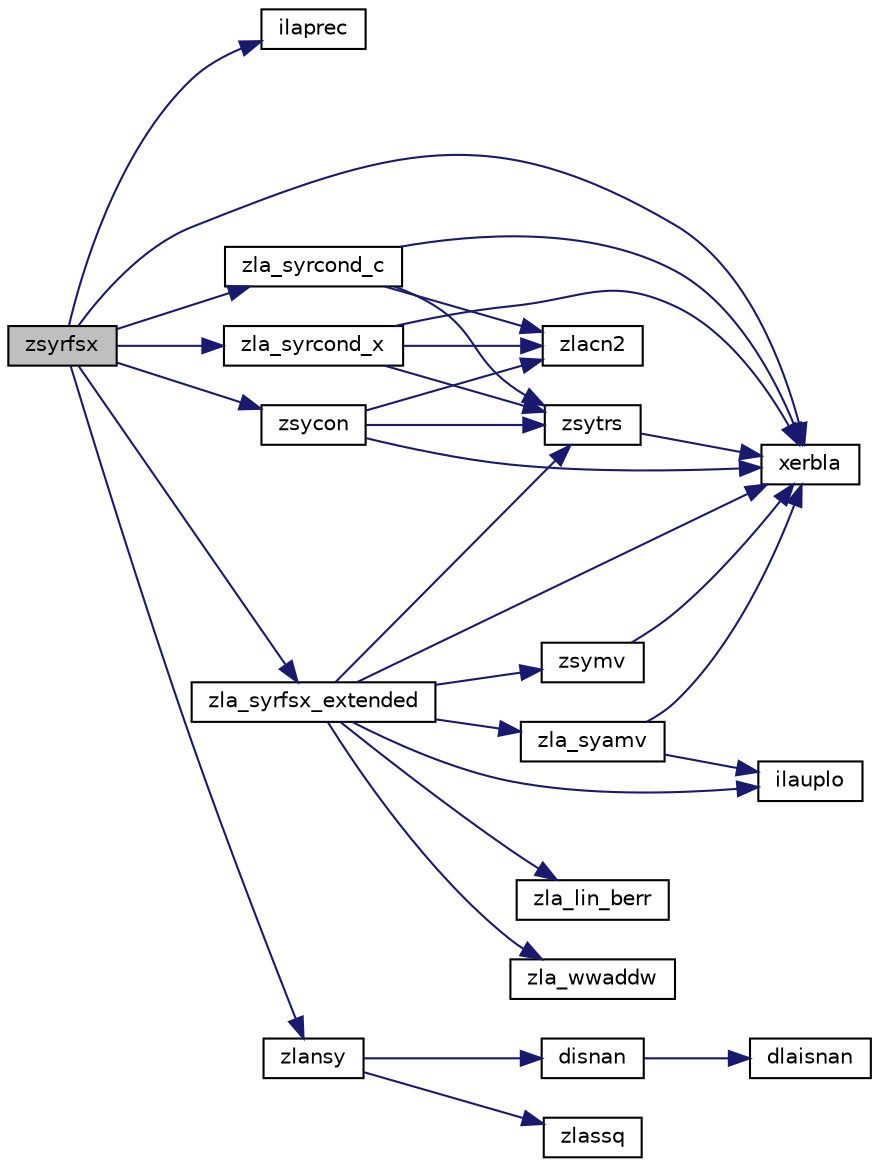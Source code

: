 digraph "zsyrfsx"
{
 // LATEX_PDF_SIZE
  edge [fontname="Helvetica",fontsize="10",labelfontname="Helvetica",labelfontsize="10"];
  node [fontname="Helvetica",fontsize="10",shape=record];
  rankdir="LR";
  Node1 [label="zsyrfsx",height=0.2,width=0.4,color="black", fillcolor="grey75", style="filled", fontcolor="black",tooltip="ZSYRFSX"];
  Node1 -> Node2 [color="midnightblue",fontsize="10",style="solid",fontname="Helvetica"];
  Node2 [label="ilaprec",height=0.2,width=0.4,color="black", fillcolor="white", style="filled",URL="$ilaprec_8f.html#a6fe244cb80f355ab156ad1df9ffcc478",tooltip="ILAPREC"];
  Node1 -> Node3 [color="midnightblue",fontsize="10",style="solid",fontname="Helvetica"];
  Node3 [label="xerbla",height=0.2,width=0.4,color="black", fillcolor="white", style="filled",URL="$xerbla_8f.html#a377ee61015baf8dea7770b3a404b1c07",tooltip="XERBLA"];
  Node1 -> Node4 [color="midnightblue",fontsize="10",style="solid",fontname="Helvetica"];
  Node4 [label="zla_syrcond_c",height=0.2,width=0.4,color="black", fillcolor="white", style="filled",URL="$zla__syrcond__c_8f.html#a87c9fb2e8d08c82bb038a9cb067a907e",tooltip="ZLA_SYRCOND_C computes the infinity norm condition number of op(A)*inv(diag(c)) for symmetric indefin..."];
  Node4 -> Node3 [color="midnightblue",fontsize="10",style="solid",fontname="Helvetica"];
  Node4 -> Node5 [color="midnightblue",fontsize="10",style="solid",fontname="Helvetica"];
  Node5 [label="zlacn2",height=0.2,width=0.4,color="black", fillcolor="white", style="filled",URL="$zlacn2_8f.html#a0fbe7a858e42dcf07db12aa892a9e513",tooltip="ZLACN2 estimates the 1-norm of a square matrix, using reverse communication for evaluating matrix-vec..."];
  Node4 -> Node6 [color="midnightblue",fontsize="10",style="solid",fontname="Helvetica"];
  Node6 [label="zsytrs",height=0.2,width=0.4,color="black", fillcolor="white", style="filled",URL="$zsytrs_8f.html#ac7f1edb566d3b930acb845919336544f",tooltip="ZSYTRS"];
  Node6 -> Node3 [color="midnightblue",fontsize="10",style="solid",fontname="Helvetica"];
  Node1 -> Node7 [color="midnightblue",fontsize="10",style="solid",fontname="Helvetica"];
  Node7 [label="zla_syrcond_x",height=0.2,width=0.4,color="black", fillcolor="white", style="filled",URL="$zla__syrcond__x_8f.html#a8f1255b5910222ae69288e5e7ae9455d",tooltip="ZLA_SYRCOND_X computes the infinity norm condition number of op(A)*diag(x) for symmetric indefinite m..."];
  Node7 -> Node3 [color="midnightblue",fontsize="10",style="solid",fontname="Helvetica"];
  Node7 -> Node5 [color="midnightblue",fontsize="10",style="solid",fontname="Helvetica"];
  Node7 -> Node6 [color="midnightblue",fontsize="10",style="solid",fontname="Helvetica"];
  Node1 -> Node8 [color="midnightblue",fontsize="10",style="solid",fontname="Helvetica"];
  Node8 [label="zla_syrfsx_extended",height=0.2,width=0.4,color="black", fillcolor="white", style="filled",URL="$zla__syrfsx__extended_8f.html#a39609e2bee43baf388a2e40e8dd99a58",tooltip="ZLA_SYRFSX_EXTENDED improves the computed solution to a system of linear equations for symmetric inde..."];
  Node8 -> Node9 [color="midnightblue",fontsize="10",style="solid",fontname="Helvetica"];
  Node9 [label="ilauplo",height=0.2,width=0.4,color="black", fillcolor="white", style="filled",URL="$ilauplo_8f.html#a078a6444f93a0d4e589ca8bb80524313",tooltip="ILAUPLO"];
  Node8 -> Node3 [color="midnightblue",fontsize="10",style="solid",fontname="Helvetica"];
  Node8 -> Node10 [color="midnightblue",fontsize="10",style="solid",fontname="Helvetica"];
  Node10 [label="zla_lin_berr",height=0.2,width=0.4,color="black", fillcolor="white", style="filled",URL="$zla__lin__berr_8f.html#a8161170213c0df9bff72f362f230d866",tooltip="ZLA_LIN_BERR computes a component-wise relative backward error."];
  Node8 -> Node11 [color="midnightblue",fontsize="10",style="solid",fontname="Helvetica"];
  Node11 [label="zla_syamv",height=0.2,width=0.4,color="black", fillcolor="white", style="filled",URL="$zla__syamv_8f.html#afdde4e07a3bfeddbf09a744d6d4c60d8",tooltip="ZLA_SYAMV computes a matrix-vector product using a symmetric indefinite matrix to calculate error bou..."];
  Node11 -> Node9 [color="midnightblue",fontsize="10",style="solid",fontname="Helvetica"];
  Node11 -> Node3 [color="midnightblue",fontsize="10",style="solid",fontname="Helvetica"];
  Node8 -> Node12 [color="midnightblue",fontsize="10",style="solid",fontname="Helvetica"];
  Node12 [label="zla_wwaddw",height=0.2,width=0.4,color="black", fillcolor="white", style="filled",URL="$zla__wwaddw_8f.html#a605c615b386f083f45285795a7d6686c",tooltip="ZLA_WWADDW adds a vector into a doubled-single vector."];
  Node8 -> Node13 [color="midnightblue",fontsize="10",style="solid",fontname="Helvetica"];
  Node13 [label="zsymv",height=0.2,width=0.4,color="black", fillcolor="white", style="filled",URL="$zsymv_8f.html#ab9b336644e5cff134d305d70730e60ba",tooltip="ZSYMV computes a matrix-vector product for a complex symmetric matrix."];
  Node13 -> Node3 [color="midnightblue",fontsize="10",style="solid",fontname="Helvetica"];
  Node8 -> Node6 [color="midnightblue",fontsize="10",style="solid",fontname="Helvetica"];
  Node1 -> Node14 [color="midnightblue",fontsize="10",style="solid",fontname="Helvetica"];
  Node14 [label="zlansy",height=0.2,width=0.4,color="black", fillcolor="white", style="filled",URL="$zlansy_8f.html#ae1d67e9c7403f3d6e2c5db6073b014d3",tooltip="ZLANSY returns the value of the 1-norm, or the Frobenius norm, or the infinity norm,..."];
  Node14 -> Node15 [color="midnightblue",fontsize="10",style="solid",fontname="Helvetica"];
  Node15 [label="disnan",height=0.2,width=0.4,color="black", fillcolor="white", style="filled",URL="$disnan_8f.html#a230d4e1886896853b11e44e541b2c6a3",tooltip="DISNAN tests input for NaN."];
  Node15 -> Node16 [color="midnightblue",fontsize="10",style="solid",fontname="Helvetica"];
  Node16 [label="dlaisnan",height=0.2,width=0.4,color="black", fillcolor="white", style="filled",URL="$dlaisnan_8f.html#a341ec834c6fc14a17fead550ff486022",tooltip="DLAISNAN tests input for NaN by comparing two arguments for inequality."];
  Node14 -> Node17 [color="midnightblue",fontsize="10",style="solid",fontname="Helvetica"];
  Node17 [label="zlassq",height=0.2,width=0.4,color="black", fillcolor="white", style="filled",URL="$zlassq_8f90.html#a254e1782d1c2f96e9e3164578481f9ce",tooltip="ZLASSQ updates a sum of squares represented in scaled form."];
  Node1 -> Node18 [color="midnightblue",fontsize="10",style="solid",fontname="Helvetica"];
  Node18 [label="zsycon",height=0.2,width=0.4,color="black", fillcolor="white", style="filled",URL="$zsycon_8f.html#a3f603755cb45f43f6e494266149e8adc",tooltip="ZSYCON"];
  Node18 -> Node3 [color="midnightblue",fontsize="10",style="solid",fontname="Helvetica"];
  Node18 -> Node5 [color="midnightblue",fontsize="10",style="solid",fontname="Helvetica"];
  Node18 -> Node6 [color="midnightblue",fontsize="10",style="solid",fontname="Helvetica"];
}
